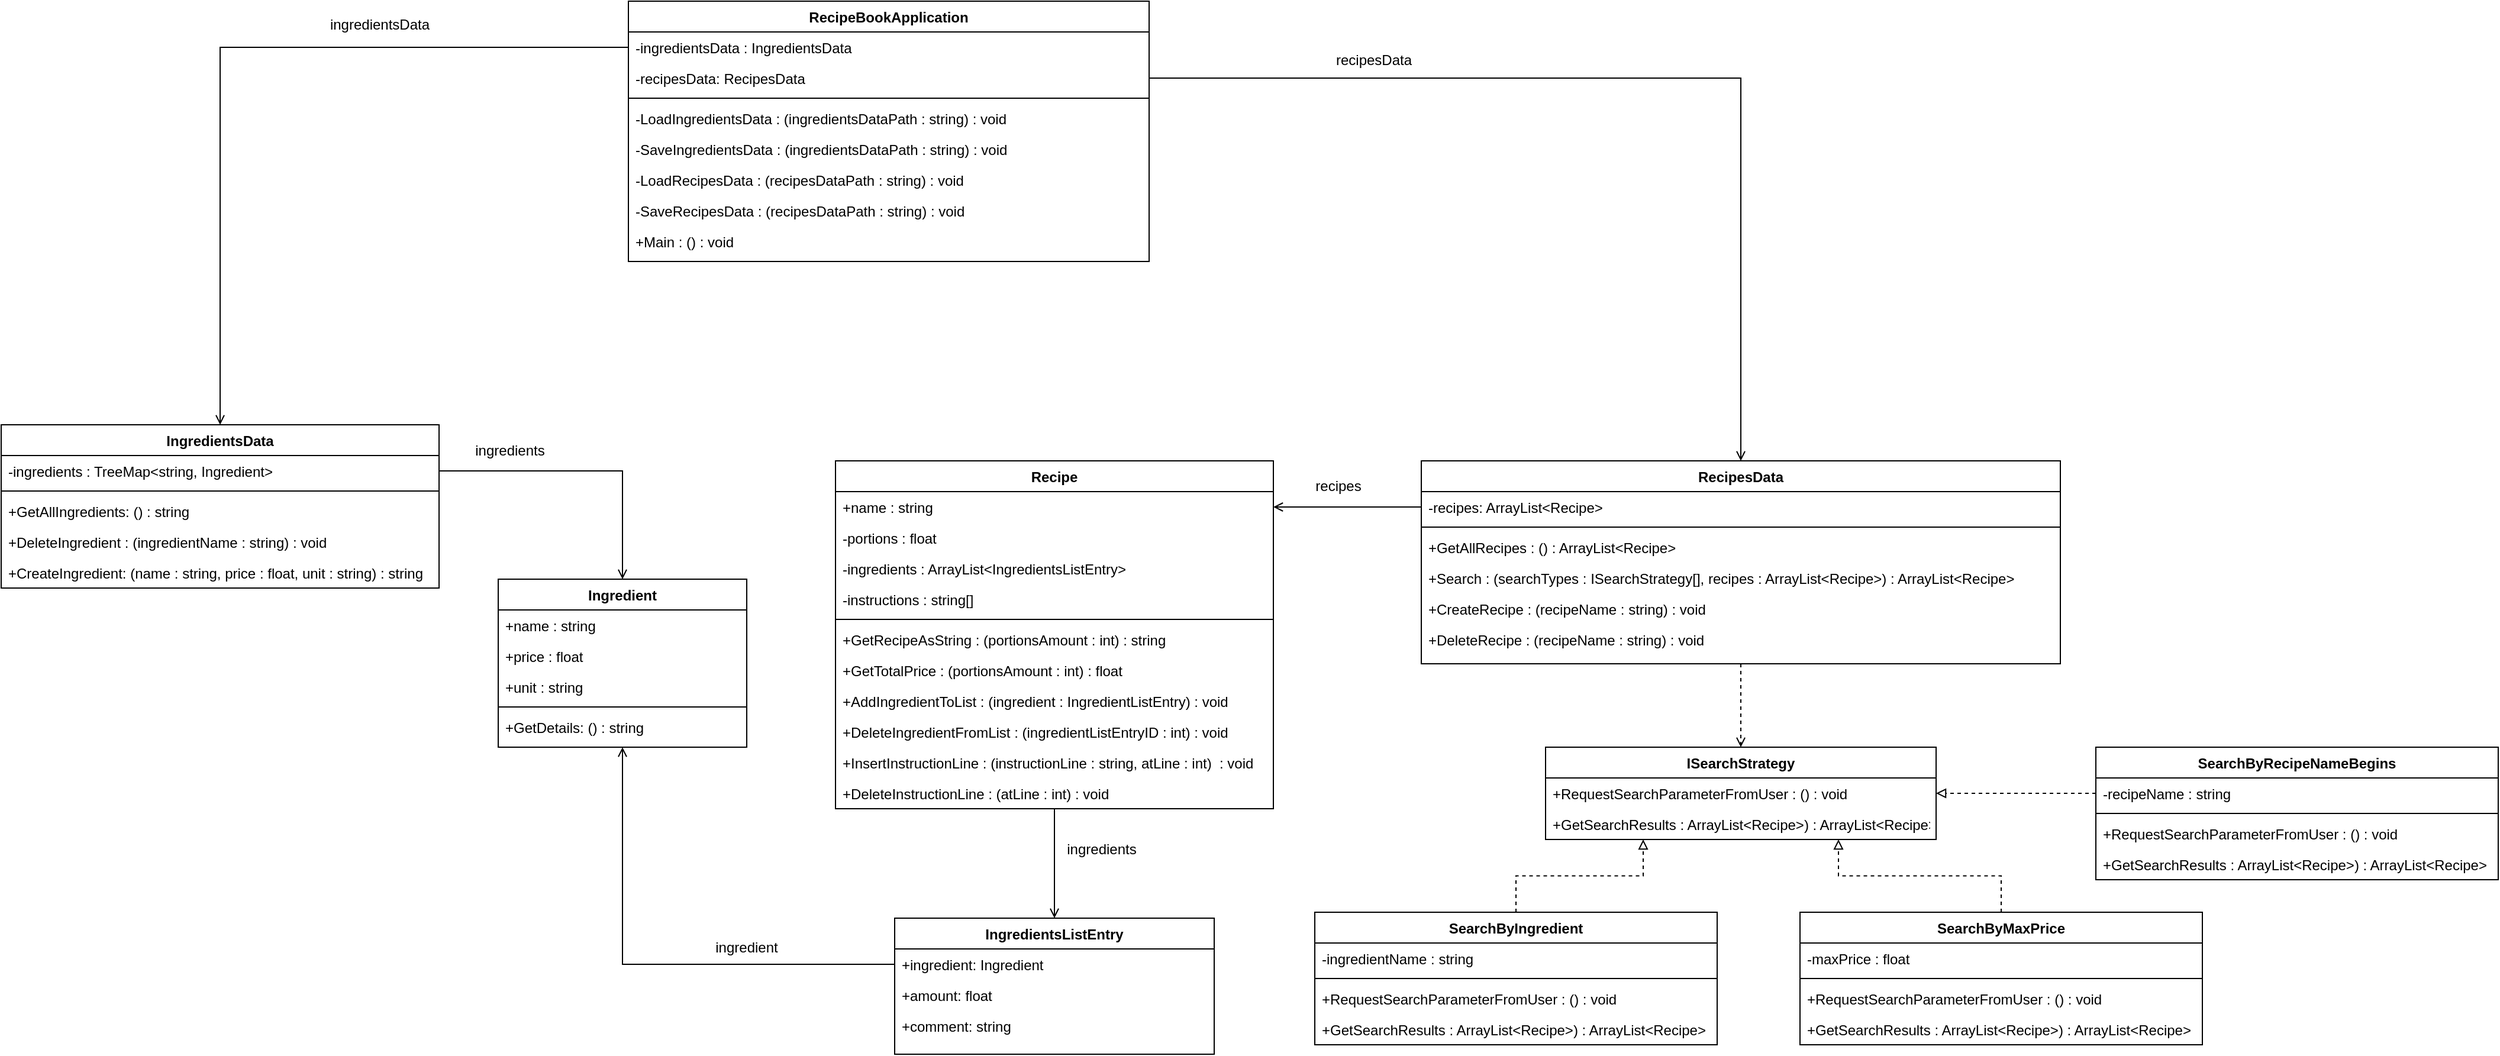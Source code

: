 <mxfile version="13.7.9" type="device"><diagram id="C5RBs43oDa-KdzZeNtuy" name="Page-1"><mxGraphModel dx="846" dy="967" grid="1" gridSize="10" guides="1" tooltips="1" connect="1" arrows="1" fold="1" page="1" pageScale="1" pageWidth="827" pageHeight="1169" math="0" shadow="0"><root><mxCell id="WIyWlLk6GJQsqaUBKTNV-0"/><mxCell id="WIyWlLk6GJQsqaUBKTNV-1" parent="WIyWlLk6GJQsqaUBKTNV-0"/><mxCell id="rEb_3e4cBhlZiOOhZE0I-47" style="edgeStyle=orthogonalEdgeStyle;rounded=0;orthogonalLoop=1;jettySize=auto;html=1;exitX=0;exitY=0.5;exitDx=0;exitDy=0;entryX=0.5;entryY=0;entryDx=0;entryDy=0;fontColor=#000000;endArrow=open;endFill=0;" parent="WIyWlLk6GJQsqaUBKTNV-1" source="rEb_3e4cBhlZiOOhZE0I-1" target="rEb_3e4cBhlZiOOhZE0I-20" edge="1"><mxGeometry relative="1" as="geometry"/></mxCell><mxCell id="rEb_3e4cBhlZiOOhZE0I-48" style="edgeStyle=orthogonalEdgeStyle;rounded=0;orthogonalLoop=1;jettySize=auto;html=1;exitX=1;exitY=0.5;exitDx=0;exitDy=0;entryX=0.5;entryY=0;entryDx=0;entryDy=0;fontColor=#000000;endArrow=open;endFill=0;" parent="WIyWlLk6GJQsqaUBKTNV-1" source="rEb_3e4cBhlZiOOhZE0I-2" target="rEb_3e4cBhlZiOOhZE0I-28" edge="1"><mxGeometry relative="1" as="geometry"/></mxCell><mxCell id="rEb_3e4cBhlZiOOhZE0I-58" style="edgeStyle=orthogonalEdgeStyle;rounded=0;orthogonalLoop=1;jettySize=auto;html=1;exitX=0.5;exitY=1;exitDx=0;exitDy=0;fontColor=#000000;entryX=0.5;entryY=0;entryDx=0;entryDy=0;endArrow=open;endFill=0;" parent="WIyWlLk6GJQsqaUBKTNV-1" source="rEb_3e4cBhlZiOOhZE0I-37" target="rEb_3e4cBhlZiOOhZE0I-50" edge="1"><mxGeometry relative="1" as="geometry"><mxPoint x="1785.235" y="750.5" as="targetPoint"/></mxGeometry></mxCell><mxCell id="rEb_3e4cBhlZiOOhZE0I-59" style="edgeStyle=orthogonalEdgeStyle;rounded=0;orthogonalLoop=1;jettySize=auto;html=1;exitX=0;exitY=0.5;exitDx=0;exitDy=0;entryX=0.5;entryY=1;entryDx=0;entryDy=0;fontColor=#000000;endArrow=open;endFill=0;" parent="WIyWlLk6GJQsqaUBKTNV-1" source="rEb_3e4cBhlZiOOhZE0I-51" target="rEb_3e4cBhlZiOOhZE0I-11" edge="1"><mxGeometry relative="1" as="geometry"/></mxCell><mxCell id="rEb_3e4cBhlZiOOhZE0I-60" style="edgeStyle=orthogonalEdgeStyle;rounded=0;orthogonalLoop=1;jettySize=auto;html=1;exitX=0;exitY=0.5;exitDx=0;exitDy=0;entryX=1;entryY=0.5;entryDx=0;entryDy=0;fontColor=#000000;endArrow=open;endFill=0;" parent="WIyWlLk6GJQsqaUBKTNV-1" source="rEb_3e4cBhlZiOOhZE0I-29" target="rEb_3e4cBhlZiOOhZE0I-38" edge="1"><mxGeometry relative="1" as="geometry"/></mxCell><mxCell id="rEb_3e4cBhlZiOOhZE0I-70" value="recipesData" style="text;html=1;strokeColor=none;fillColor=none;align=center;verticalAlign=middle;whiteSpace=wrap;rounded=0;fontColor=#000000;" parent="WIyWlLk6GJQsqaUBKTNV-1" vertex="1"><mxGeometry x="2060" y="120" width="40" height="20" as="geometry"/></mxCell><mxCell id="rEb_3e4cBhlZiOOhZE0I-71" value="ingredientsData" style="text;html=1;strokeColor=none;fillColor=none;align=center;verticalAlign=middle;whiteSpace=wrap;rounded=0;fontColor=#000000;" parent="WIyWlLk6GJQsqaUBKTNV-1" vertex="1"><mxGeometry x="1220" y="90" width="40" height="20" as="geometry"/></mxCell><mxCell id="rEb_3e4cBhlZiOOhZE0I-72" style="edgeStyle=orthogonalEdgeStyle;rounded=0;orthogonalLoop=1;jettySize=auto;html=1;exitX=1;exitY=0.5;exitDx=0;exitDy=0;entryX=0.5;entryY=0;entryDx=0;entryDy=0;fontColor=#000000;endArrow=open;endFill=0;" parent="WIyWlLk6GJQsqaUBKTNV-1" source="rEb_3e4cBhlZiOOhZE0I-21" target="rEb_3e4cBhlZiOOhZE0I-11" edge="1"><mxGeometry relative="1" as="geometry"/></mxCell><mxCell id="rEb_3e4cBhlZiOOhZE0I-73" value="ingredients" style="text;html=1;strokeColor=none;fillColor=none;align=center;verticalAlign=middle;whiteSpace=wrap;rounded=0;fontColor=#000000;" parent="WIyWlLk6GJQsqaUBKTNV-1" vertex="1"><mxGeometry x="1330" y="450" width="40" height="20" as="geometry"/></mxCell><mxCell id="rEb_3e4cBhlZiOOhZE0I-74" value="ingredient" style="text;html=1;strokeColor=none;fillColor=none;align=center;verticalAlign=middle;whiteSpace=wrap;rounded=0;fontColor=#000000;" parent="WIyWlLk6GJQsqaUBKTNV-1" vertex="1"><mxGeometry x="1530" y="870" width="40" height="20" as="geometry"/></mxCell><mxCell id="rEb_3e4cBhlZiOOhZE0I-88" style="edgeStyle=orthogonalEdgeStyle;rounded=0;orthogonalLoop=1;jettySize=auto;html=1;exitX=0.5;exitY=1;exitDx=0;exitDy=0;entryX=0.5;entryY=0;entryDx=0;entryDy=0;fontColor=#000000;dashed=1;endArrow=open;endFill=0;" parent="WIyWlLk6GJQsqaUBKTNV-1" source="rEb_3e4cBhlZiOOhZE0I-28" target="rEb_3e4cBhlZiOOhZE0I-84" edge="1"><mxGeometry relative="1" as="geometry"/></mxCell><mxCell id="rEb_3e4cBhlZiOOhZE0I-81" value="recipes" style="text;html=1;strokeColor=none;fillColor=none;align=center;verticalAlign=middle;whiteSpace=wrap;rounded=0;fontColor=#000000;" parent="WIyWlLk6GJQsqaUBKTNV-1" vertex="1"><mxGeometry x="2030" y="480" width="40" height="20" as="geometry"/></mxCell><mxCell id="rEb_3e4cBhlZiOOhZE0I-82" value="ingredients" style="text;html=1;strokeColor=none;fillColor=none;align=center;verticalAlign=middle;whiteSpace=wrap;rounded=0;fontColor=#000000;" parent="WIyWlLk6GJQsqaUBKTNV-1" vertex="1"><mxGeometry x="1830" y="787" width="40" height="20" as="geometry"/></mxCell><mxCell id="rEb_3e4cBhlZiOOhZE0I-100" style="edgeStyle=orthogonalEdgeStyle;rounded=0;orthogonalLoop=1;jettySize=auto;html=1;exitX=0.5;exitY=0;exitDx=0;exitDy=0;entryX=0.75;entryY=1;entryDx=0;entryDy=0;dashed=1;endArrow=block;endFill=0;fontColor=#000000;" parent="WIyWlLk6GJQsqaUBKTNV-1" source="rEb_3e4cBhlZiOOhZE0I-94" target="rEb_3e4cBhlZiOOhZE0I-84" edge="1"><mxGeometry relative="1" as="geometry"/></mxCell><mxCell id="rEb_3e4cBhlZiOOhZE0I-99" style="edgeStyle=orthogonalEdgeStyle;rounded=0;orthogonalLoop=1;jettySize=auto;html=1;exitX=0.5;exitY=0;exitDx=0;exitDy=0;entryX=0.25;entryY=1;entryDx=0;entryDy=0;dashed=1;endArrow=block;endFill=0;fontColor=#000000;" parent="WIyWlLk6GJQsqaUBKTNV-1" source="rEb_3e4cBhlZiOOhZE0I-89" target="rEb_3e4cBhlZiOOhZE0I-84" edge="1"><mxGeometry relative="1" as="geometry"/></mxCell><mxCell id="rEb_3e4cBhlZiOOhZE0I-107" style="edgeStyle=orthogonalEdgeStyle;rounded=0;orthogonalLoop=1;jettySize=auto;html=1;exitX=0;exitY=0.5;exitDx=0;exitDy=0;entryX=1;entryY=0.5;entryDx=0;entryDy=0;dashed=1;endArrow=block;endFill=0;fontColor=#000000;" parent="WIyWlLk6GJQsqaUBKTNV-1" source="rEb_3e4cBhlZiOOhZE0I-103" target="rEb_3e4cBhlZiOOhZE0I-85" edge="1"><mxGeometry relative="1" as="geometry"/></mxCell><mxCell id="rEb_3e4cBhlZiOOhZE0I-20" value="IngredientsData" style="swimlane;fontStyle=1;align=center;verticalAlign=top;childLayout=stackLayout;horizontal=1;startSize=26;horizontalStack=0;resizeParent=1;resizeLast=0;collapsible=1;marginBottom=0;rounded=0;shadow=0;strokeWidth=1;" parent="WIyWlLk6GJQsqaUBKTNV-1" vertex="1"><mxGeometry x="920" y="438" width="370" height="138" as="geometry"><mxRectangle x="230" y="140" width="160" height="26" as="alternateBounds"/></mxGeometry></mxCell><mxCell id="rEb_3e4cBhlZiOOhZE0I-21" value="-ingredients : TreeMap&lt;string, Ingredient&gt;" style="text;align=left;verticalAlign=top;spacingLeft=4;spacingRight=4;overflow=hidden;rotatable=0;points=[[0,0.5],[1,0.5]];portConstraint=eastwest;rounded=0;shadow=0;html=0;" parent="rEb_3e4cBhlZiOOhZE0I-20" vertex="1"><mxGeometry y="26" width="370" height="26" as="geometry"/></mxCell><mxCell id="rEb_3e4cBhlZiOOhZE0I-24" value="" style="line;html=1;strokeWidth=1;align=left;verticalAlign=middle;spacingTop=-1;spacingLeft=3;spacingRight=3;rotatable=0;labelPosition=right;points=[];portConstraint=eastwest;" parent="rEb_3e4cBhlZiOOhZE0I-20" vertex="1"><mxGeometry y="52" width="370" height="8" as="geometry"/></mxCell><mxCell id="rEb_3e4cBhlZiOOhZE0I-25" value="+GetAllIngredients: () : string" style="text;align=left;verticalAlign=top;spacingLeft=4;spacingRight=4;overflow=hidden;rotatable=0;points=[[0,0.5],[1,0.5]];portConstraint=eastwest;rounded=0;shadow=0;html=0;" parent="rEb_3e4cBhlZiOOhZE0I-20" vertex="1"><mxGeometry y="60" width="370" height="26" as="geometry"/></mxCell><mxCell id="rEb_3e4cBhlZiOOhZE0I-26" value="+DeleteIngredient : (ingredientName : string) : void" style="text;align=left;verticalAlign=top;spacingLeft=4;spacingRight=4;overflow=hidden;rotatable=0;points=[[0,0.5],[1,0.5]];portConstraint=eastwest;rounded=0;shadow=0;html=0;" parent="rEb_3e4cBhlZiOOhZE0I-20" vertex="1"><mxGeometry y="86" width="370" height="26" as="geometry"/></mxCell><mxCell id="1HIF1MYtjE7DCyzloHpC-0" value="+CreateIngredient: (name : string, price : float, unit : string) : string" style="text;align=left;verticalAlign=top;spacingLeft=4;spacingRight=4;overflow=hidden;rotatable=0;points=[[0,0.5],[1,0.5]];portConstraint=eastwest;rounded=0;shadow=0;html=0;" vertex="1" parent="rEb_3e4cBhlZiOOhZE0I-20"><mxGeometry y="112" width="370" height="26" as="geometry"/></mxCell><mxCell id="rEb_3e4cBhlZiOOhZE0I-0" value="RecipeBookApplication" style="swimlane;fontStyle=1;align=center;verticalAlign=top;childLayout=stackLayout;horizontal=1;startSize=26;horizontalStack=0;resizeParent=1;resizeLast=0;collapsible=1;marginBottom=0;rounded=0;shadow=0;strokeWidth=1;" parent="WIyWlLk6GJQsqaUBKTNV-1" vertex="1"><mxGeometry x="1450" y="80" width="440" height="220" as="geometry"><mxRectangle x="230" y="140" width="160" height="26" as="alternateBounds"/></mxGeometry></mxCell><mxCell id="rEb_3e4cBhlZiOOhZE0I-1" value="-ingredientsData : IngredientsData" style="text;align=left;verticalAlign=top;spacingLeft=4;spacingRight=4;overflow=hidden;rotatable=0;points=[[0,0.5],[1,0.5]];portConstraint=eastwest;" parent="rEb_3e4cBhlZiOOhZE0I-0" vertex="1"><mxGeometry y="26" width="440" height="26" as="geometry"/></mxCell><mxCell id="rEb_3e4cBhlZiOOhZE0I-2" value="-recipesData: RecipesData" style="text;align=left;verticalAlign=top;spacingLeft=4;spacingRight=4;overflow=hidden;rotatable=0;points=[[0,0.5],[1,0.5]];portConstraint=eastwest;rounded=0;shadow=0;html=0;" parent="rEb_3e4cBhlZiOOhZE0I-0" vertex="1"><mxGeometry y="52" width="440" height="26" as="geometry"/></mxCell><mxCell id="rEb_3e4cBhlZiOOhZE0I-6" value="" style="line;html=1;strokeWidth=1;align=left;verticalAlign=middle;spacingTop=-1;spacingLeft=3;spacingRight=3;rotatable=0;labelPosition=right;points=[];portConstraint=eastwest;" parent="rEb_3e4cBhlZiOOhZE0I-0" vertex="1"><mxGeometry y="78" width="440" height="8" as="geometry"/></mxCell><mxCell id="rEb_3e4cBhlZiOOhZE0I-7" value="-LoadIngredientsData : (ingredientsDataPath : string) : void" style="text;align=left;verticalAlign=top;spacingLeft=4;spacingRight=4;overflow=hidden;rotatable=0;points=[[0,0.5],[1,0.5]];portConstraint=eastwest;rounded=0;shadow=0;html=0;" parent="rEb_3e4cBhlZiOOhZE0I-0" vertex="1"><mxGeometry y="86" width="440" height="26" as="geometry"/></mxCell><mxCell id="rEb_3e4cBhlZiOOhZE0I-65" value="-SaveIngredientsData : (ingredientsDataPath : string) : void" style="text;align=left;verticalAlign=top;spacingLeft=4;spacingRight=4;overflow=hidden;rotatable=0;points=[[0,0.5],[1,0.5]];portConstraint=eastwest;rounded=0;shadow=0;html=0;" parent="rEb_3e4cBhlZiOOhZE0I-0" vertex="1"><mxGeometry y="112" width="440" height="26" as="geometry"/></mxCell><mxCell id="rEb_3e4cBhlZiOOhZE0I-8" value="-LoadRecipesData : (recipesDataPath : string) : void" style="text;align=left;verticalAlign=top;spacingLeft=4;spacingRight=4;overflow=hidden;rotatable=0;points=[[0,0.5],[1,0.5]];portConstraint=eastwest;rounded=0;shadow=0;html=0;" parent="rEb_3e4cBhlZiOOhZE0I-0" vertex="1"><mxGeometry y="138" width="440" height="26" as="geometry"/></mxCell><mxCell id="rEb_3e4cBhlZiOOhZE0I-10" value="-SaveRecipesData : (recipesDataPath : string) : void" style="text;align=left;verticalAlign=top;spacingLeft=4;spacingRight=4;overflow=hidden;rotatable=0;points=[[0,0.5],[1,0.5]];portConstraint=eastwest;rounded=0;shadow=0;html=0;" parent="rEb_3e4cBhlZiOOhZE0I-0" vertex="1"><mxGeometry y="164" width="440" height="26" as="geometry"/></mxCell><mxCell id="rEb_3e4cBhlZiOOhZE0I-67" value="+Main : () : void" style="text;align=left;verticalAlign=top;spacingLeft=4;spacingRight=4;overflow=hidden;rotatable=0;points=[[0,0.5],[1,0.5]];portConstraint=eastwest;rounded=0;shadow=0;html=0;" parent="rEb_3e4cBhlZiOOhZE0I-0" vertex="1"><mxGeometry y="190" width="440" height="26" as="geometry"/></mxCell><mxCell id="rEb_3e4cBhlZiOOhZE0I-50" value="IngredientsListEntry" style="swimlane;fontStyle=1;align=center;verticalAlign=top;childLayout=stackLayout;horizontal=1;startSize=26;horizontalStack=0;resizeParent=1;resizeLast=0;collapsible=1;marginBottom=0;rounded=0;shadow=0;strokeWidth=1;" parent="WIyWlLk6GJQsqaUBKTNV-1" vertex="1"><mxGeometry x="1675" y="855" width="270" height="115" as="geometry"><mxRectangle x="230" y="140" width="160" height="26" as="alternateBounds"/></mxGeometry></mxCell><mxCell id="rEb_3e4cBhlZiOOhZE0I-51" value="+ingredient: Ingredient" style="text;align=left;verticalAlign=top;spacingLeft=4;spacingRight=4;overflow=hidden;rotatable=0;points=[[0,0.5],[1,0.5]];portConstraint=eastwest;rounded=0;shadow=0;html=0;" parent="rEb_3e4cBhlZiOOhZE0I-50" vertex="1"><mxGeometry y="26" width="270" height="26" as="geometry"/></mxCell><mxCell id="rEb_3e4cBhlZiOOhZE0I-52" value="+amount: float" style="text;align=left;verticalAlign=top;spacingLeft=4;spacingRight=4;overflow=hidden;rotatable=0;points=[[0,0.5],[1,0.5]];portConstraint=eastwest;rounded=0;shadow=0;html=0;" parent="rEb_3e4cBhlZiOOhZE0I-50" vertex="1"><mxGeometry y="52" width="270" height="26" as="geometry"/></mxCell><mxCell id="rEb_3e4cBhlZiOOhZE0I-53" value="+comment: string" style="text;align=left;verticalAlign=top;spacingLeft=4;spacingRight=4;overflow=hidden;rotatable=0;points=[[0,0.5],[1,0.5]];portConstraint=eastwest;rounded=0;shadow=0;html=0;" parent="rEb_3e4cBhlZiOOhZE0I-50" vertex="1"><mxGeometry y="78" width="270" height="26" as="geometry"/></mxCell><mxCell id="rEb_3e4cBhlZiOOhZE0I-28" value="RecipesData" style="swimlane;fontStyle=1;align=center;verticalAlign=top;childLayout=stackLayout;horizontal=1;startSize=26;horizontalStack=0;resizeParent=1;resizeLast=0;collapsible=1;marginBottom=0;rounded=0;shadow=0;strokeWidth=1;" parent="WIyWlLk6GJQsqaUBKTNV-1" vertex="1"><mxGeometry x="2120" y="468.5" width="540" height="171.5" as="geometry"><mxRectangle x="230" y="140" width="160" height="26" as="alternateBounds"/></mxGeometry></mxCell><mxCell id="rEb_3e4cBhlZiOOhZE0I-29" value="-recipes: ArrayList&lt;Recipe&gt;" style="text;align=left;verticalAlign=top;spacingLeft=4;spacingRight=4;overflow=hidden;rotatable=0;points=[[0,0.5],[1,0.5]];portConstraint=eastwest;rounded=0;shadow=0;html=0;" parent="rEb_3e4cBhlZiOOhZE0I-28" vertex="1"><mxGeometry y="26" width="540" height="26" as="geometry"/></mxCell><mxCell id="rEb_3e4cBhlZiOOhZE0I-32" value="" style="line;html=1;strokeWidth=1;align=left;verticalAlign=middle;spacingTop=-1;spacingLeft=3;spacingRight=3;rotatable=0;labelPosition=right;points=[];portConstraint=eastwest;fontColor=#FF0000;" parent="rEb_3e4cBhlZiOOhZE0I-28" vertex="1"><mxGeometry y="52" width="540" height="8" as="geometry"/></mxCell><mxCell id="rEb_3e4cBhlZiOOhZE0I-33" value="+GetAllRecipes : () : ArrayList&lt;Recipe&gt;" style="text;align=left;verticalAlign=top;spacingLeft=4;spacingRight=4;overflow=hidden;rotatable=0;points=[[0,0.5],[1,0.5]];portConstraint=eastwest;rounded=0;shadow=0;html=0;" parent="rEb_3e4cBhlZiOOhZE0I-28" vertex="1"><mxGeometry y="60" width="540" height="26" as="geometry"/></mxCell><mxCell id="rEb_3e4cBhlZiOOhZE0I-34" value="+Search : (searchTypes : ISearchStrategy[], recipes : ArrayList&lt;Recipe&gt;) : ArrayList&lt;Recipe&gt;" style="text;align=left;verticalAlign=top;spacingLeft=4;spacingRight=4;overflow=hidden;rotatable=0;points=[[0,0.5],[1,0.5]];portConstraint=eastwest;rounded=0;shadow=0;html=0;" parent="rEb_3e4cBhlZiOOhZE0I-28" vertex="1"><mxGeometry y="86" width="540" height="26" as="geometry"/></mxCell><mxCell id="rEb_3e4cBhlZiOOhZE0I-36" value="+CreateRecipe : (recipeName : string) : void" style="text;align=left;verticalAlign=top;spacingLeft=4;spacingRight=4;overflow=hidden;rotatable=0;points=[[0,0.5],[1,0.5]];portConstraint=eastwest;rounded=0;shadow=0;html=0;" parent="rEb_3e4cBhlZiOOhZE0I-28" vertex="1"><mxGeometry y="112" width="540" height="26" as="geometry"/></mxCell><mxCell id="rEb_3e4cBhlZiOOhZE0I-64" value="+DeleteRecipe : (recipeName : string) : void" style="text;align=left;verticalAlign=top;spacingLeft=4;spacingRight=4;overflow=hidden;rotatable=0;points=[[0,0.5],[1,0.5]];portConstraint=eastwest;rounded=0;shadow=0;html=0;" parent="rEb_3e4cBhlZiOOhZE0I-28" vertex="1"><mxGeometry y="138" width="540" height="26" as="geometry"/></mxCell><mxCell id="rEb_3e4cBhlZiOOhZE0I-11" value="Ingredient" style="swimlane;fontStyle=1;align=center;verticalAlign=top;childLayout=stackLayout;horizontal=1;startSize=26;horizontalStack=0;resizeParent=1;resizeLast=0;collapsible=1;marginBottom=0;rounded=0;shadow=0;strokeWidth=1;" parent="WIyWlLk6GJQsqaUBKTNV-1" vertex="1"><mxGeometry x="1340" y="568.5" width="210" height="142" as="geometry"><mxRectangle x="230" y="140" width="160" height="26" as="alternateBounds"/></mxGeometry></mxCell><mxCell id="rEb_3e4cBhlZiOOhZE0I-12" value="+name : string" style="text;align=left;verticalAlign=top;spacingLeft=4;spacingRight=4;overflow=hidden;rotatable=0;points=[[0,0.5],[1,0.5]];portConstraint=eastwest;rounded=0;shadow=0;html=0;" parent="rEb_3e4cBhlZiOOhZE0I-11" vertex="1"><mxGeometry y="26" width="210" height="26" as="geometry"/></mxCell><mxCell id="rEb_3e4cBhlZiOOhZE0I-13" value="+price : float" style="text;align=left;verticalAlign=top;spacingLeft=4;spacingRight=4;overflow=hidden;rotatable=0;points=[[0,0.5],[1,0.5]];portConstraint=eastwest;rounded=0;shadow=0;html=0;" parent="rEb_3e4cBhlZiOOhZE0I-11" vertex="1"><mxGeometry y="52" width="210" height="26" as="geometry"/></mxCell><mxCell id="rEb_3e4cBhlZiOOhZE0I-18" value="+unit : string" style="text;align=left;verticalAlign=top;spacingLeft=4;spacingRight=4;overflow=hidden;rotatable=0;points=[[0,0.5],[1,0.5]];portConstraint=eastwest;rounded=0;shadow=0;html=0;" parent="rEb_3e4cBhlZiOOhZE0I-11" vertex="1"><mxGeometry y="78" width="210" height="26" as="geometry"/></mxCell><mxCell id="rEb_3e4cBhlZiOOhZE0I-14" value="" style="line;html=1;strokeWidth=1;align=left;verticalAlign=middle;spacingTop=-1;spacingLeft=3;spacingRight=3;rotatable=0;labelPosition=right;points=[];portConstraint=eastwest;fontColor=#FF0000;" parent="rEb_3e4cBhlZiOOhZE0I-11" vertex="1"><mxGeometry y="104" width="210" height="8" as="geometry"/></mxCell><mxCell id="rEb_3e4cBhlZiOOhZE0I-17" value="+GetDetails: () : string" style="text;align=left;verticalAlign=top;spacingLeft=4;spacingRight=4;overflow=hidden;rotatable=0;points=[[0,0.5],[1,0.5]];portConstraint=eastwest;rounded=0;shadow=0;html=0;" parent="rEb_3e4cBhlZiOOhZE0I-11" vertex="1"><mxGeometry y="112" width="210" height="26" as="geometry"/></mxCell><mxCell id="rEb_3e4cBhlZiOOhZE0I-84" value="ISearchStrategy" style="swimlane;fontStyle=1;align=center;verticalAlign=top;childLayout=stackLayout;horizontal=1;startSize=26;horizontalStack=0;resizeParent=1;resizeLast=0;collapsible=1;marginBottom=0;rounded=0;shadow=0;strokeWidth=1;" parent="WIyWlLk6GJQsqaUBKTNV-1" vertex="1"><mxGeometry x="2225" y="710.5" width="330" height="78" as="geometry"><mxRectangle x="230" y="140" width="160" height="26" as="alternateBounds"/></mxGeometry></mxCell><mxCell id="rEb_3e4cBhlZiOOhZE0I-85" value="+RequestSearchParameterFromUser : () : void" style="text;align=left;verticalAlign=top;spacingLeft=4;spacingRight=4;overflow=hidden;rotatable=0;points=[[0,0.5],[1,0.5]];portConstraint=eastwest;rounded=0;shadow=0;html=0;" parent="rEb_3e4cBhlZiOOhZE0I-84" vertex="1"><mxGeometry y="26" width="330" height="26" as="geometry"/></mxCell><mxCell id="rEb_3e4cBhlZiOOhZE0I-101" value="+GetSearchResults : ArrayList&lt;Recipe&gt;) : ArrayList&lt;Recipe&gt;" style="text;align=left;verticalAlign=top;spacingLeft=4;spacingRight=4;overflow=hidden;rotatable=0;points=[[0,0.5],[1,0.5]];portConstraint=eastwest;rounded=0;shadow=0;html=0;" parent="rEb_3e4cBhlZiOOhZE0I-84" vertex="1"><mxGeometry y="52" width="330" height="26" as="geometry"/></mxCell><mxCell id="rEb_3e4cBhlZiOOhZE0I-94" value="SearchByMaxPrice" style="swimlane;fontStyle=1;align=center;verticalAlign=top;childLayout=stackLayout;horizontal=1;startSize=26;horizontalStack=0;resizeParent=1;resizeLast=0;collapsible=1;marginBottom=0;rounded=0;shadow=0;strokeWidth=1;" parent="WIyWlLk6GJQsqaUBKTNV-1" vertex="1"><mxGeometry x="2440" y="850" width="340" height="112" as="geometry"><mxRectangle x="230" y="140" width="160" height="26" as="alternateBounds"/></mxGeometry></mxCell><mxCell id="rEb_3e4cBhlZiOOhZE0I-95" value="-maxPrice : float" style="text;align=left;verticalAlign=top;spacingLeft=4;spacingRight=4;overflow=hidden;rotatable=0;points=[[0,0.5],[1,0.5]];portConstraint=eastwest;rounded=0;shadow=0;html=0;" parent="rEb_3e4cBhlZiOOhZE0I-94" vertex="1"><mxGeometry y="26" width="340" height="26" as="geometry"/></mxCell><mxCell id="rEb_3e4cBhlZiOOhZE0I-96" value="" style="line;html=1;strokeWidth=1;align=left;verticalAlign=middle;spacingTop=-1;spacingLeft=3;spacingRight=3;rotatable=0;labelPosition=right;points=[];portConstraint=eastwest;fontColor=#FF0000;" parent="rEb_3e4cBhlZiOOhZE0I-94" vertex="1"><mxGeometry y="52" width="340" height="8" as="geometry"/></mxCell><mxCell id="rEb_3e4cBhlZiOOhZE0I-97" value="+RequestSearchParameterFromUser : () : void" style="text;align=left;verticalAlign=top;spacingLeft=4;spacingRight=4;overflow=hidden;rotatable=0;points=[[0,0.5],[1,0.5]];portConstraint=eastwest;rounded=0;shadow=0;html=0;" parent="rEb_3e4cBhlZiOOhZE0I-94" vertex="1"><mxGeometry y="60" width="340" height="26" as="geometry"/></mxCell><mxCell id="rEb_3e4cBhlZiOOhZE0I-98" value="+GetSearchResults : ArrayList&lt;Recipe&gt;) : ArrayList&lt;Recipe&gt;" style="text;align=left;verticalAlign=top;spacingLeft=4;spacingRight=4;overflow=hidden;rotatable=0;points=[[0,0.5],[1,0.5]];portConstraint=eastwest;rounded=0;shadow=0;html=0;" parent="rEb_3e4cBhlZiOOhZE0I-94" vertex="1"><mxGeometry y="86" width="340" height="26" as="geometry"/></mxCell><mxCell id="rEb_3e4cBhlZiOOhZE0I-89" value="SearchByIngredient" style="swimlane;fontStyle=1;align=center;verticalAlign=top;childLayout=stackLayout;horizontal=1;startSize=26;horizontalStack=0;resizeParent=1;resizeLast=0;collapsible=1;marginBottom=0;rounded=0;shadow=0;strokeWidth=1;" parent="WIyWlLk6GJQsqaUBKTNV-1" vertex="1"><mxGeometry x="2030" y="850" width="340" height="112" as="geometry"><mxRectangle x="230" y="140" width="160" height="26" as="alternateBounds"/></mxGeometry></mxCell><mxCell id="rEb_3e4cBhlZiOOhZE0I-93" value="-ingredientName : string" style="text;align=left;verticalAlign=top;spacingLeft=4;spacingRight=4;overflow=hidden;rotatable=0;points=[[0,0.5],[1,0.5]];portConstraint=eastwest;rounded=0;shadow=0;html=0;" parent="rEb_3e4cBhlZiOOhZE0I-89" vertex="1"><mxGeometry y="26" width="340" height="26" as="geometry"/></mxCell><mxCell id="rEb_3e4cBhlZiOOhZE0I-92" value="" style="line;html=1;strokeWidth=1;align=left;verticalAlign=middle;spacingTop=-1;spacingLeft=3;spacingRight=3;rotatable=0;labelPosition=right;points=[];portConstraint=eastwest;fontColor=#FF0000;" parent="rEb_3e4cBhlZiOOhZE0I-89" vertex="1"><mxGeometry y="52" width="340" height="8" as="geometry"/></mxCell><mxCell id="rEb_3e4cBhlZiOOhZE0I-90" value="+RequestSearchParameterFromUser : () : void" style="text;align=left;verticalAlign=top;spacingLeft=4;spacingRight=4;overflow=hidden;rotatable=0;points=[[0,0.5],[1,0.5]];portConstraint=eastwest;rounded=0;shadow=0;html=0;" parent="rEb_3e4cBhlZiOOhZE0I-89" vertex="1"><mxGeometry y="60" width="340" height="26" as="geometry"/></mxCell><mxCell id="rEb_3e4cBhlZiOOhZE0I-91" value="+GetSearchResults : ArrayList&lt;Recipe&gt;) : ArrayList&lt;Recipe&gt;" style="text;align=left;verticalAlign=top;spacingLeft=4;spacingRight=4;overflow=hidden;rotatable=0;points=[[0,0.5],[1,0.5]];portConstraint=eastwest;rounded=0;shadow=0;html=0;" parent="rEb_3e4cBhlZiOOhZE0I-89" vertex="1"><mxGeometry y="86" width="340" height="26" as="geometry"/></mxCell><mxCell id="rEb_3e4cBhlZiOOhZE0I-102" value="SearchByRecipeNameBegins" style="swimlane;fontStyle=1;align=center;verticalAlign=top;childLayout=stackLayout;horizontal=1;startSize=26;horizontalStack=0;resizeParent=1;resizeLast=0;collapsible=1;marginBottom=0;rounded=0;shadow=0;strokeWidth=1;" parent="WIyWlLk6GJQsqaUBKTNV-1" vertex="1"><mxGeometry x="2690" y="710.5" width="340" height="112" as="geometry"><mxRectangle x="230" y="140" width="160" height="26" as="alternateBounds"/></mxGeometry></mxCell><mxCell id="rEb_3e4cBhlZiOOhZE0I-103" value="-recipeName : string" style="text;align=left;verticalAlign=top;spacingLeft=4;spacingRight=4;overflow=hidden;rotatable=0;points=[[0,0.5],[1,0.5]];portConstraint=eastwest;rounded=0;shadow=0;html=0;" parent="rEb_3e4cBhlZiOOhZE0I-102" vertex="1"><mxGeometry y="26" width="340" height="26" as="geometry"/></mxCell><mxCell id="rEb_3e4cBhlZiOOhZE0I-104" value="" style="line;html=1;strokeWidth=1;align=left;verticalAlign=middle;spacingTop=-1;spacingLeft=3;spacingRight=3;rotatable=0;labelPosition=right;points=[];portConstraint=eastwest;fontColor=#FF0000;" parent="rEb_3e4cBhlZiOOhZE0I-102" vertex="1"><mxGeometry y="52" width="340" height="8" as="geometry"/></mxCell><mxCell id="rEb_3e4cBhlZiOOhZE0I-105" value="+RequestSearchParameterFromUser : () : void" style="text;align=left;verticalAlign=top;spacingLeft=4;spacingRight=4;overflow=hidden;rotatable=0;points=[[0,0.5],[1,0.5]];portConstraint=eastwest;rounded=0;shadow=0;html=0;" parent="rEb_3e4cBhlZiOOhZE0I-102" vertex="1"><mxGeometry y="60" width="340" height="26" as="geometry"/></mxCell><mxCell id="rEb_3e4cBhlZiOOhZE0I-106" value="+GetSearchResults : ArrayList&lt;Recipe&gt;) : ArrayList&lt;Recipe&gt;" style="text;align=left;verticalAlign=top;spacingLeft=4;spacingRight=4;overflow=hidden;rotatable=0;points=[[0,0.5],[1,0.5]];portConstraint=eastwest;rounded=0;shadow=0;html=0;" parent="rEb_3e4cBhlZiOOhZE0I-102" vertex="1"><mxGeometry y="86" width="340" height="26" as="geometry"/></mxCell><mxCell id="rEb_3e4cBhlZiOOhZE0I-37" value="Recipe" style="swimlane;fontStyle=1;align=center;verticalAlign=top;childLayout=stackLayout;horizontal=1;startSize=26;horizontalStack=0;resizeParent=1;resizeLast=0;collapsible=1;marginBottom=0;rounded=0;shadow=0;strokeWidth=1;" parent="WIyWlLk6GJQsqaUBKTNV-1" vertex="1"><mxGeometry x="1625" y="468.5" width="370" height="294" as="geometry"><mxRectangle x="230" y="140" width="160" height="26" as="alternateBounds"/></mxGeometry></mxCell><mxCell id="rEb_3e4cBhlZiOOhZE0I-38" value="+name : string" style="text;align=left;verticalAlign=top;spacingLeft=4;spacingRight=4;overflow=hidden;rotatable=0;points=[[0,0.5],[1,0.5]];portConstraint=eastwest;rounded=0;shadow=0;html=0;" parent="rEb_3e4cBhlZiOOhZE0I-37" vertex="1"><mxGeometry y="26" width="370" height="26" as="geometry"/></mxCell><mxCell id="rEb_3e4cBhlZiOOhZE0I-39" value="-portions : float" style="text;align=left;verticalAlign=top;spacingLeft=4;spacingRight=4;overflow=hidden;rotatable=0;points=[[0,0.5],[1,0.5]];portConstraint=eastwest;rounded=0;shadow=0;html=0;" parent="rEb_3e4cBhlZiOOhZE0I-37" vertex="1"><mxGeometry y="52" width="370" height="26" as="geometry"/></mxCell><mxCell id="rEb_3e4cBhlZiOOhZE0I-49" value="-ingredients : ArrayList&lt;IngredientsListEntry&gt;" style="text;align=left;verticalAlign=top;spacingLeft=4;spacingRight=4;overflow=hidden;rotatable=0;points=[[0,0.5],[1,0.5]];portConstraint=eastwest;rounded=0;shadow=0;html=0;" parent="rEb_3e4cBhlZiOOhZE0I-37" vertex="1"><mxGeometry y="78" width="370" height="26" as="geometry"/></mxCell><mxCell id="rEb_3e4cBhlZiOOhZE0I-62" value="-instructions : string[]" style="text;align=left;verticalAlign=top;spacingLeft=4;spacingRight=4;overflow=hidden;rotatable=0;points=[[0,0.5],[1,0.5]];portConstraint=eastwest;rounded=0;shadow=0;html=0;" parent="rEb_3e4cBhlZiOOhZE0I-37" vertex="1"><mxGeometry y="104" width="370" height="26" as="geometry"/></mxCell><mxCell id="rEb_3e4cBhlZiOOhZE0I-41" value="" style="line;html=1;strokeWidth=1;align=left;verticalAlign=middle;spacingTop=-1;spacingLeft=3;spacingRight=3;rotatable=0;labelPosition=right;points=[];portConstraint=eastwest;fontColor=#FF0000;" parent="rEb_3e4cBhlZiOOhZE0I-37" vertex="1"><mxGeometry y="130" width="370" height="8" as="geometry"/></mxCell><mxCell id="rEb_3e4cBhlZiOOhZE0I-42" value="+GetRecipeAsString : (portionsAmount : int) : string" style="text;align=left;verticalAlign=top;spacingLeft=4;spacingRight=4;overflow=hidden;rotatable=0;points=[[0,0.5],[1,0.5]];portConstraint=eastwest;rounded=0;shadow=0;html=0;" parent="rEb_3e4cBhlZiOOhZE0I-37" vertex="1"><mxGeometry y="138" width="370" height="26" as="geometry"/></mxCell><mxCell id="rEb_3e4cBhlZiOOhZE0I-83" value="+GetTotalPrice : (portionsAmount : int) : float" style="text;align=left;verticalAlign=top;spacingLeft=4;spacingRight=4;overflow=hidden;rotatable=0;points=[[0,0.5],[1,0.5]];portConstraint=eastwest;rounded=0;shadow=0;html=0;" parent="rEb_3e4cBhlZiOOhZE0I-37" vertex="1"><mxGeometry y="164" width="370" height="26" as="geometry"/></mxCell><mxCell id="rEb_3e4cBhlZiOOhZE0I-77" value="+AddIngredientToList : (ingredient : IngredientListEntry) : void" style="text;align=left;verticalAlign=top;spacingLeft=4;spacingRight=4;overflow=hidden;rotatable=0;points=[[0,0.5],[1,0.5]];portConstraint=eastwest;rounded=0;shadow=0;html=0;" parent="rEb_3e4cBhlZiOOhZE0I-37" vertex="1"><mxGeometry y="190" width="370" height="26" as="geometry"/></mxCell><mxCell id="rEb_3e4cBhlZiOOhZE0I-78" value="+DeleteIngredientFromList : (ingredientListEntryID : int) : void" style="text;align=left;verticalAlign=top;spacingLeft=4;spacingRight=4;overflow=hidden;rotatable=0;points=[[0,0.5],[1,0.5]];portConstraint=eastwest;rounded=0;shadow=0;html=0;" parent="rEb_3e4cBhlZiOOhZE0I-37" vertex="1"><mxGeometry y="216" width="370" height="26" as="geometry"/></mxCell><mxCell id="rEb_3e4cBhlZiOOhZE0I-79" value="+InsertInstructionLine : (instructionLine : string, atLine : int)  : void" style="text;align=left;verticalAlign=top;spacingLeft=4;spacingRight=4;overflow=hidden;rotatable=0;points=[[0,0.5],[1,0.5]];portConstraint=eastwest;rounded=0;shadow=0;html=0;" parent="rEb_3e4cBhlZiOOhZE0I-37" vertex="1"><mxGeometry y="242" width="370" height="26" as="geometry"/></mxCell><mxCell id="rEb_3e4cBhlZiOOhZE0I-80" value="+DeleteInstructionLine : (atLine : int) : void" style="text;align=left;verticalAlign=top;spacingLeft=4;spacingRight=4;overflow=hidden;rotatable=0;points=[[0,0.5],[1,0.5]];portConstraint=eastwest;rounded=0;shadow=0;html=0;" parent="rEb_3e4cBhlZiOOhZE0I-37" vertex="1"><mxGeometry y="268" width="370" height="26" as="geometry"/></mxCell></root></mxGraphModel></diagram></mxfile>